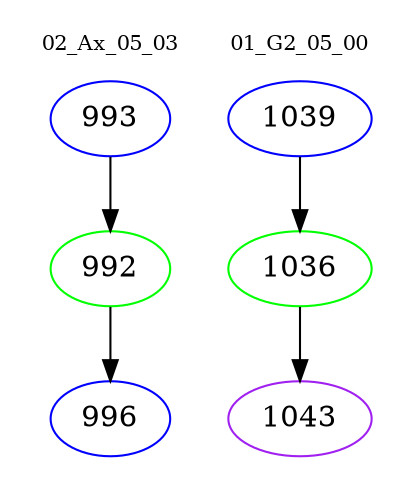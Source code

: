 digraph{
subgraph cluster_0 {
color = white
label = "02_Ax_05_03";
fontsize=10;
T0_993 [label="993", color="blue"]
T0_993 -> T0_992 [color="black"]
T0_992 [label="992", color="green"]
T0_992 -> T0_996 [color="black"]
T0_996 [label="996", color="blue"]
}
subgraph cluster_1 {
color = white
label = "01_G2_05_00";
fontsize=10;
T1_1039 [label="1039", color="blue"]
T1_1039 -> T1_1036 [color="black"]
T1_1036 [label="1036", color="green"]
T1_1036 -> T1_1043 [color="black"]
T1_1043 [label="1043", color="purple"]
}
}
